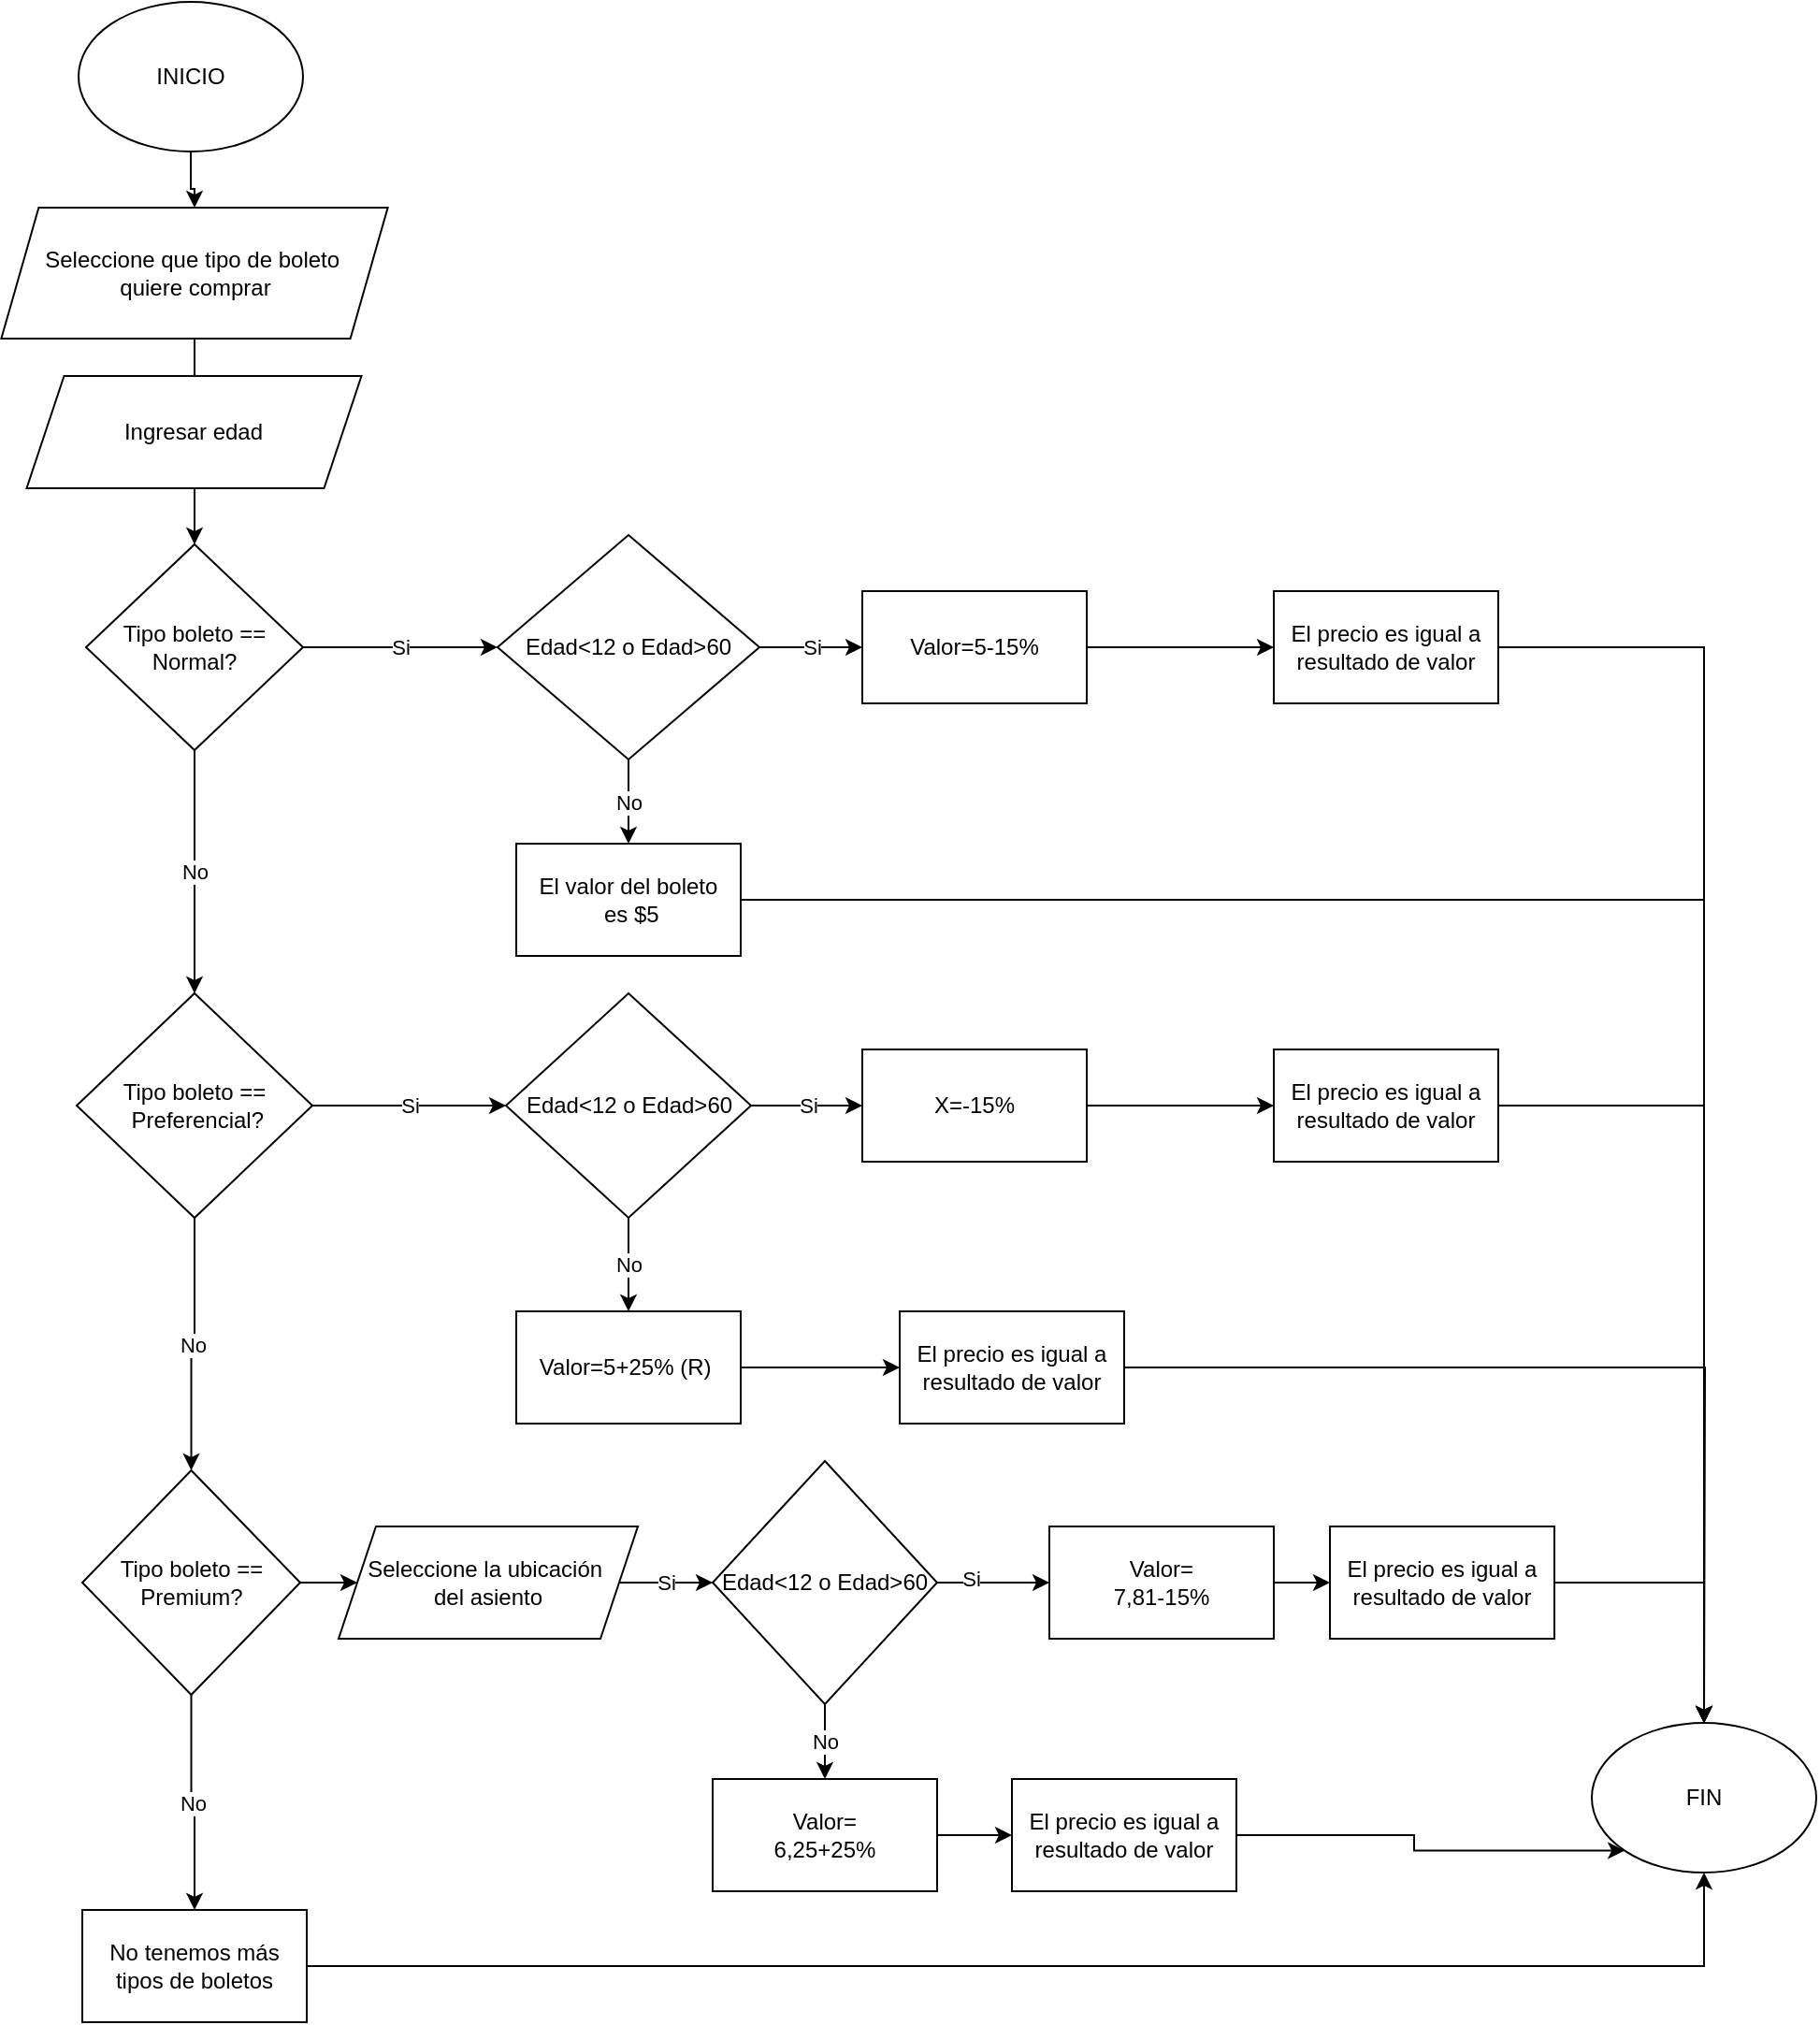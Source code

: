 <mxfile version="26.2.13">
  <diagram id="C5RBs43oDa-KdzZeNtuy" name="Page-1">
    <mxGraphModel dx="1917" dy="2297" grid="1" gridSize="10" guides="1" tooltips="1" connect="1" arrows="1" fold="1" page="1" pageScale="1" pageWidth="827" pageHeight="1169" math="0" shadow="0">
      <root>
        <mxCell id="WIyWlLk6GJQsqaUBKTNV-0" />
        <mxCell id="WIyWlLk6GJQsqaUBKTNV-1" parent="WIyWlLk6GJQsqaUBKTNV-0" />
        <mxCell id="-Jn-FNwRGWb72uAGuZ_4-42" value="" style="edgeStyle=orthogonalEdgeStyle;rounded=0;orthogonalLoop=1;jettySize=auto;html=1;" edge="1" parent="WIyWlLk6GJQsqaUBKTNV-1" source="-Jn-FNwRGWb72uAGuZ_4-0" target="-Jn-FNwRGWb72uAGuZ_4-11">
          <mxGeometry relative="1" as="geometry" />
        </mxCell>
        <mxCell id="-Jn-FNwRGWb72uAGuZ_4-0" value="INICIO" style="ellipse;whiteSpace=wrap;html=1;" vertex="1" parent="WIyWlLk6GJQsqaUBKTNV-1">
          <mxGeometry x="151" y="-20" width="120" height="80" as="geometry" />
        </mxCell>
        <mxCell id="-Jn-FNwRGWb72uAGuZ_4-4" value="" style="edgeStyle=orthogonalEdgeStyle;rounded=0;orthogonalLoop=1;jettySize=auto;html=1;exitX=0.5;exitY=1;exitDx=0;exitDy=0;" edge="1" parent="WIyWlLk6GJQsqaUBKTNV-1" source="-Jn-FNwRGWb72uAGuZ_4-11" target="-Jn-FNwRGWb72uAGuZ_4-3">
          <mxGeometry relative="1" as="geometry">
            <mxPoint x="213" y="280" as="sourcePoint" />
          </mxGeometry>
        </mxCell>
        <mxCell id="-Jn-FNwRGWb72uAGuZ_4-6" value="No" style="edgeStyle=orthogonalEdgeStyle;rounded=0;orthogonalLoop=1;jettySize=auto;html=1;" edge="1" parent="WIyWlLk6GJQsqaUBKTNV-1" source="-Jn-FNwRGWb72uAGuZ_4-3" target="-Jn-FNwRGWb72uAGuZ_4-5">
          <mxGeometry relative="1" as="geometry" />
        </mxCell>
        <mxCell id="-Jn-FNwRGWb72uAGuZ_4-10" value="Si" style="edgeStyle=orthogonalEdgeStyle;rounded=0;orthogonalLoop=1;jettySize=auto;html=1;entryX=0;entryY=0.5;entryDx=0;entryDy=0;" edge="1" parent="WIyWlLk6GJQsqaUBKTNV-1" source="-Jn-FNwRGWb72uAGuZ_4-3" target="-Jn-FNwRGWb72uAGuZ_4-13">
          <mxGeometry relative="1" as="geometry">
            <mxPoint x="339" y="380.0" as="targetPoint" />
          </mxGeometry>
        </mxCell>
        <mxCell id="-Jn-FNwRGWb72uAGuZ_4-3" value="Tipo boleto == Normal?" style="rhombus;whiteSpace=wrap;html=1;" vertex="1" parent="WIyWlLk6GJQsqaUBKTNV-1">
          <mxGeometry x="155" y="270" width="116" height="110" as="geometry" />
        </mxCell>
        <mxCell id="-Jn-FNwRGWb72uAGuZ_4-8" value="No" style="edgeStyle=orthogonalEdgeStyle;rounded=0;orthogonalLoop=1;jettySize=auto;html=1;" edge="1" parent="WIyWlLk6GJQsqaUBKTNV-1" source="-Jn-FNwRGWb72uAGuZ_4-5" target="-Jn-FNwRGWb72uAGuZ_4-7">
          <mxGeometry relative="1" as="geometry" />
        </mxCell>
        <mxCell id="-Jn-FNwRGWb72uAGuZ_4-19" value="Si" style="edgeStyle=orthogonalEdgeStyle;rounded=0;orthogonalLoop=1;jettySize=auto;html=1;" edge="1" parent="WIyWlLk6GJQsqaUBKTNV-1" source="-Jn-FNwRGWb72uAGuZ_4-5" target="-Jn-FNwRGWb72uAGuZ_4-18">
          <mxGeometry relative="1" as="geometry" />
        </mxCell>
        <mxCell id="-Jn-FNwRGWb72uAGuZ_4-5" value="Tipo boleto ==&lt;div&gt;&amp;nbsp;Preferencial?&lt;/div&gt;" style="rhombus;whiteSpace=wrap;html=1;" vertex="1" parent="WIyWlLk6GJQsqaUBKTNV-1">
          <mxGeometry x="150" y="510" width="126" height="120" as="geometry" />
        </mxCell>
        <mxCell id="-Jn-FNwRGWb72uAGuZ_4-26" value="Si" style="edgeStyle=orthogonalEdgeStyle;rounded=0;orthogonalLoop=1;jettySize=auto;html=1;exitX=1;exitY=0.5;exitDx=0;exitDy=0;" edge="1" parent="WIyWlLk6GJQsqaUBKTNV-1" source="-Jn-FNwRGWb72uAGuZ_4-38" target="-Jn-FNwRGWb72uAGuZ_4-25">
          <mxGeometry relative="1" as="geometry">
            <mxPoint x="450" y="800" as="sourcePoint" />
          </mxGeometry>
        </mxCell>
        <mxCell id="-Jn-FNwRGWb72uAGuZ_4-28" value="No" style="edgeStyle=orthogonalEdgeStyle;rounded=0;orthogonalLoop=1;jettySize=auto;html=1;" edge="1" parent="WIyWlLk6GJQsqaUBKTNV-1" source="-Jn-FNwRGWb72uAGuZ_4-7" target="-Jn-FNwRGWb72uAGuZ_4-27">
          <mxGeometry relative="1" as="geometry" />
        </mxCell>
        <mxCell id="-Jn-FNwRGWb72uAGuZ_4-35" value="" style="edgeStyle=orthogonalEdgeStyle;rounded=0;orthogonalLoop=1;jettySize=auto;html=1;entryX=0;entryY=0.5;entryDx=0;entryDy=0;" edge="1" parent="WIyWlLk6GJQsqaUBKTNV-1" source="-Jn-FNwRGWb72uAGuZ_4-7" target="-Jn-FNwRGWb72uAGuZ_4-38">
          <mxGeometry relative="1" as="geometry">
            <mxPoint x="351" y="800" as="targetPoint" />
          </mxGeometry>
        </mxCell>
        <mxCell id="-Jn-FNwRGWb72uAGuZ_4-7" value="Tipo boleto == Premium?" style="rhombus;whiteSpace=wrap;html=1;" vertex="1" parent="WIyWlLk6GJQsqaUBKTNV-1">
          <mxGeometry x="153" y="765" width="116.5" height="120" as="geometry" />
        </mxCell>
        <mxCell id="-Jn-FNwRGWb72uAGuZ_4-11" value="Seleccione que tipo de boleto&amp;nbsp;&lt;div&gt;quiere comprar&lt;/div&gt;" style="shape=parallelogram;perimeter=parallelogramPerimeter;whiteSpace=wrap;html=1;fixedSize=1;" vertex="1" parent="WIyWlLk6GJQsqaUBKTNV-1">
          <mxGeometry x="109.69" y="90" width="206.62" height="70" as="geometry" />
        </mxCell>
        <mxCell id="-Jn-FNwRGWb72uAGuZ_4-15" value="Si" style="edgeStyle=orthogonalEdgeStyle;rounded=0;orthogonalLoop=1;jettySize=auto;html=1;" edge="1" parent="WIyWlLk6GJQsqaUBKTNV-1" source="-Jn-FNwRGWb72uAGuZ_4-13" target="-Jn-FNwRGWb72uAGuZ_4-14">
          <mxGeometry relative="1" as="geometry" />
        </mxCell>
        <mxCell id="-Jn-FNwRGWb72uAGuZ_4-17" value="No" style="edgeStyle=orthogonalEdgeStyle;rounded=0;orthogonalLoop=1;jettySize=auto;html=1;" edge="1" parent="WIyWlLk6GJQsqaUBKTNV-1" source="-Jn-FNwRGWb72uAGuZ_4-13" target="-Jn-FNwRGWb72uAGuZ_4-16">
          <mxGeometry relative="1" as="geometry" />
        </mxCell>
        <mxCell id="-Jn-FNwRGWb72uAGuZ_4-13" value="Edad&amp;lt;12 o Edad&amp;gt;60" style="rhombus;whiteSpace=wrap;html=1;" vertex="1" parent="WIyWlLk6GJQsqaUBKTNV-1">
          <mxGeometry x="375" y="265" width="140" height="120" as="geometry" />
        </mxCell>
        <mxCell id="-Jn-FNwRGWb72uAGuZ_4-40" style="edgeStyle=orthogonalEdgeStyle;rounded=0;orthogonalLoop=1;jettySize=auto;html=1;entryX=0;entryY=0.5;entryDx=0;entryDy=0;" edge="1" parent="WIyWlLk6GJQsqaUBKTNV-1" source="-Jn-FNwRGWb72uAGuZ_4-14" target="-Jn-FNwRGWb72uAGuZ_4-44">
          <mxGeometry relative="1" as="geometry">
            <mxPoint x="750" y="325" as="targetPoint" />
          </mxGeometry>
        </mxCell>
        <mxCell id="-Jn-FNwRGWb72uAGuZ_4-14" value="&lt;div&gt;&lt;span style=&quot;background-color: transparent; color: light-dark(rgb(0, 0, 0), rgb(255, 255, 255));&quot;&gt;Valor=5-15%&lt;/span&gt;&lt;/div&gt;" style="whiteSpace=wrap;html=1;" vertex="1" parent="WIyWlLk6GJQsqaUBKTNV-1">
          <mxGeometry x="570" y="295" width="120" height="60" as="geometry" />
        </mxCell>
        <mxCell id="-Jn-FNwRGWb72uAGuZ_4-59" style="edgeStyle=orthogonalEdgeStyle;rounded=0;orthogonalLoop=1;jettySize=auto;html=1;exitX=1;exitY=0.5;exitDx=0;exitDy=0;entryX=0.5;entryY=0;entryDx=0;entryDy=0;" edge="1" parent="WIyWlLk6GJQsqaUBKTNV-1" source="-Jn-FNwRGWb72uAGuZ_4-16" target="-Jn-FNwRGWb72uAGuZ_4-24">
          <mxGeometry relative="1" as="geometry" />
        </mxCell>
        <mxCell id="-Jn-FNwRGWb72uAGuZ_4-16" value="El valor del boleto&lt;div&gt;&amp;nbsp;es $5&lt;/div&gt;" style="whiteSpace=wrap;html=1;" vertex="1" parent="WIyWlLk6GJQsqaUBKTNV-1">
          <mxGeometry x="385" y="430" width="120" height="60" as="geometry" />
        </mxCell>
        <mxCell id="-Jn-FNwRGWb72uAGuZ_4-21" value="Si" style="edgeStyle=orthogonalEdgeStyle;rounded=0;orthogonalLoop=1;jettySize=auto;html=1;" edge="1" parent="WIyWlLk6GJQsqaUBKTNV-1" source="-Jn-FNwRGWb72uAGuZ_4-18" target="-Jn-FNwRGWb72uAGuZ_4-20">
          <mxGeometry relative="1" as="geometry" />
        </mxCell>
        <mxCell id="-Jn-FNwRGWb72uAGuZ_4-23" value="No" style="edgeStyle=orthogonalEdgeStyle;rounded=0;orthogonalLoop=1;jettySize=auto;html=1;" edge="1" parent="WIyWlLk6GJQsqaUBKTNV-1" source="-Jn-FNwRGWb72uAGuZ_4-18" target="-Jn-FNwRGWb72uAGuZ_4-22">
          <mxGeometry relative="1" as="geometry" />
        </mxCell>
        <mxCell id="-Jn-FNwRGWb72uAGuZ_4-18" value="Edad&amp;lt;12 o Edad&amp;gt;60" style="rhombus;whiteSpace=wrap;html=1;" vertex="1" parent="WIyWlLk6GJQsqaUBKTNV-1">
          <mxGeometry x="379.5" y="510" width="131" height="120" as="geometry" />
        </mxCell>
        <mxCell id="-Jn-FNwRGWb72uAGuZ_4-46" value="" style="edgeStyle=orthogonalEdgeStyle;rounded=0;orthogonalLoop=1;jettySize=auto;html=1;" edge="1" parent="WIyWlLk6GJQsqaUBKTNV-1" source="-Jn-FNwRGWb72uAGuZ_4-20" target="-Jn-FNwRGWb72uAGuZ_4-45">
          <mxGeometry relative="1" as="geometry" />
        </mxCell>
        <mxCell id="-Jn-FNwRGWb72uAGuZ_4-20" value="&lt;span style=&quot;color: light-dark(rgb(0, 0, 0), rgb(255, 255, 255)); background-color: transparent;&quot;&gt;X=&lt;/span&gt;&lt;span style=&quot;background-color: transparent; color: light-dark(rgb(0, 0, 0), rgb(255, 255, 255));&quot;&gt;-15%&lt;/span&gt;" style="whiteSpace=wrap;html=1;" vertex="1" parent="WIyWlLk6GJQsqaUBKTNV-1">
          <mxGeometry x="570" y="540" width="120" height="60" as="geometry" />
        </mxCell>
        <mxCell id="-Jn-FNwRGWb72uAGuZ_4-58" style="edgeStyle=orthogonalEdgeStyle;rounded=0;orthogonalLoop=1;jettySize=auto;html=1;exitX=1;exitY=0.5;exitDx=0;exitDy=0;" edge="1" parent="WIyWlLk6GJQsqaUBKTNV-1" source="-Jn-FNwRGWb72uAGuZ_4-60">
          <mxGeometry relative="1" as="geometry">
            <mxPoint x="1020" y="900" as="targetPoint" />
          </mxGeometry>
        </mxCell>
        <mxCell id="-Jn-FNwRGWb72uAGuZ_4-22" value="Valor=&lt;span style=&quot;background-color: transparent; color: light-dark(rgb(0, 0, 0), rgb(255, 255, 255));&quot;&gt;5+25% (R)&amp;nbsp;&lt;/span&gt;" style="whiteSpace=wrap;html=1;" vertex="1" parent="WIyWlLk6GJQsqaUBKTNV-1">
          <mxGeometry x="385" y="680" width="120" height="60" as="geometry" />
        </mxCell>
        <mxCell id="-Jn-FNwRGWb72uAGuZ_4-24" value="FIN" style="ellipse;whiteSpace=wrap;html=1;" vertex="1" parent="WIyWlLk6GJQsqaUBKTNV-1">
          <mxGeometry x="960" y="900" width="120" height="80" as="geometry" />
        </mxCell>
        <mxCell id="-Jn-FNwRGWb72uAGuZ_4-30" value="" style="edgeStyle=orthogonalEdgeStyle;rounded=0;orthogonalLoop=1;jettySize=auto;html=1;" edge="1" parent="WIyWlLk6GJQsqaUBKTNV-1" source="-Jn-FNwRGWb72uAGuZ_4-25" target="-Jn-FNwRGWb72uAGuZ_4-29">
          <mxGeometry relative="1" as="geometry" />
        </mxCell>
        <mxCell id="-Jn-FNwRGWb72uAGuZ_4-33" value="Si" style="edgeLabel;html=1;align=center;verticalAlign=middle;resizable=0;points=[];" vertex="1" connectable="0" parent="-Jn-FNwRGWb72uAGuZ_4-30">
          <mxGeometry x="-0.423" y="2" relative="1" as="geometry">
            <mxPoint as="offset" />
          </mxGeometry>
        </mxCell>
        <mxCell id="-Jn-FNwRGWb72uAGuZ_4-32" value="No" style="edgeStyle=orthogonalEdgeStyle;rounded=0;orthogonalLoop=1;jettySize=auto;html=1;" edge="1" parent="WIyWlLk6GJQsqaUBKTNV-1" source="-Jn-FNwRGWb72uAGuZ_4-25" target="-Jn-FNwRGWb72uAGuZ_4-31">
          <mxGeometry relative="1" as="geometry" />
        </mxCell>
        <mxCell id="-Jn-FNwRGWb72uAGuZ_4-25" value="Edad&amp;lt;12 o Edad&amp;gt;60" style="rhombus;whiteSpace=wrap;html=1;" vertex="1" parent="WIyWlLk6GJQsqaUBKTNV-1">
          <mxGeometry x="490" y="760" width="120" height="130" as="geometry" />
        </mxCell>
        <mxCell id="-Jn-FNwRGWb72uAGuZ_4-43" style="edgeStyle=orthogonalEdgeStyle;rounded=0;orthogonalLoop=1;jettySize=auto;html=1;exitX=1;exitY=0.5;exitDx=0;exitDy=0;entryX=0.5;entryY=1;entryDx=0;entryDy=0;" edge="1" parent="WIyWlLk6GJQsqaUBKTNV-1" source="-Jn-FNwRGWb72uAGuZ_4-27" target="-Jn-FNwRGWb72uAGuZ_4-24">
          <mxGeometry relative="1" as="geometry" />
        </mxCell>
        <mxCell id="-Jn-FNwRGWb72uAGuZ_4-27" value="No tenemos más tipos de boletos" style="whiteSpace=wrap;html=1;" vertex="1" parent="WIyWlLk6GJQsqaUBKTNV-1">
          <mxGeometry x="153" y="1000" width="120" height="60" as="geometry" />
        </mxCell>
        <mxCell id="-Jn-FNwRGWb72uAGuZ_4-49" value="" style="edgeStyle=orthogonalEdgeStyle;rounded=0;orthogonalLoop=1;jettySize=auto;html=1;" edge="1" parent="WIyWlLk6GJQsqaUBKTNV-1" source="-Jn-FNwRGWb72uAGuZ_4-29" target="-Jn-FNwRGWb72uAGuZ_4-48">
          <mxGeometry relative="1" as="geometry" />
        </mxCell>
        <mxCell id="-Jn-FNwRGWb72uAGuZ_4-29" value="&lt;span style=&quot;background-color: transparent; color: light-dark(rgb(0, 0, 0), rgb(255, 255, 255));&quot;&gt;Valor=&lt;/span&gt;&lt;div&gt;&lt;span style=&quot;background-color: transparent; color: light-dark(rgb(0, 0, 0), rgb(255, 255, 255));&quot;&gt;7,81-15%&lt;/span&gt;&lt;/div&gt;" style="whiteSpace=wrap;html=1;" vertex="1" parent="WIyWlLk6GJQsqaUBKTNV-1">
          <mxGeometry x="670" y="795" width="120" height="60" as="geometry" />
        </mxCell>
        <mxCell id="-Jn-FNwRGWb72uAGuZ_4-51" value="" style="edgeStyle=orthogonalEdgeStyle;rounded=0;orthogonalLoop=1;jettySize=auto;html=1;entryX=0;entryY=0.5;entryDx=0;entryDy=0;" edge="1" parent="WIyWlLk6GJQsqaUBKTNV-1" source="-Jn-FNwRGWb72uAGuZ_4-31" target="-Jn-FNwRGWb72uAGuZ_4-52">
          <mxGeometry relative="1" as="geometry">
            <mxPoint x="660" y="940" as="targetPoint" />
          </mxGeometry>
        </mxCell>
        <mxCell id="-Jn-FNwRGWb72uAGuZ_4-31" value="Valor=&lt;br&gt;&lt;div&gt;6,25+25%&lt;/div&gt;" style="whiteSpace=wrap;html=1;" vertex="1" parent="WIyWlLk6GJQsqaUBKTNV-1">
          <mxGeometry x="490" y="930" width="120" height="60" as="geometry" />
        </mxCell>
        <mxCell id="-Jn-FNwRGWb72uAGuZ_4-38" value="Seleccione la ubicación&amp;nbsp;&lt;div&gt;del asiento&lt;/div&gt;" style="shape=parallelogram;perimeter=parallelogramPerimeter;whiteSpace=wrap;html=1;fixedSize=1;" vertex="1" parent="WIyWlLk6GJQsqaUBKTNV-1">
          <mxGeometry x="290" y="795" width="160" height="60" as="geometry" />
        </mxCell>
        <mxCell id="-Jn-FNwRGWb72uAGuZ_4-39" value="Ingresar edad" style="shape=parallelogram;perimeter=parallelogramPerimeter;whiteSpace=wrap;html=1;fixedSize=1;" vertex="1" parent="WIyWlLk6GJQsqaUBKTNV-1">
          <mxGeometry x="123.25" y="180" width="179" height="60" as="geometry" />
        </mxCell>
        <mxCell id="-Jn-FNwRGWb72uAGuZ_4-54" style="edgeStyle=orthogonalEdgeStyle;rounded=0;orthogonalLoop=1;jettySize=auto;html=1;exitX=1;exitY=0.5;exitDx=0;exitDy=0;" edge="1" parent="WIyWlLk6GJQsqaUBKTNV-1" source="-Jn-FNwRGWb72uAGuZ_4-44" target="-Jn-FNwRGWb72uAGuZ_4-24">
          <mxGeometry relative="1" as="geometry" />
        </mxCell>
        <mxCell id="-Jn-FNwRGWb72uAGuZ_4-44" value="El precio es igual a resultado de valor" style="rounded=0;whiteSpace=wrap;html=1;" vertex="1" parent="WIyWlLk6GJQsqaUBKTNV-1">
          <mxGeometry x="790" y="295" width="120" height="60" as="geometry" />
        </mxCell>
        <mxCell id="-Jn-FNwRGWb72uAGuZ_4-55" style="edgeStyle=orthogonalEdgeStyle;rounded=0;orthogonalLoop=1;jettySize=auto;html=1;exitX=1;exitY=0.5;exitDx=0;exitDy=0;entryX=0.5;entryY=0;entryDx=0;entryDy=0;" edge="1" parent="WIyWlLk6GJQsqaUBKTNV-1" source="-Jn-FNwRGWb72uAGuZ_4-45" target="-Jn-FNwRGWb72uAGuZ_4-24">
          <mxGeometry relative="1" as="geometry" />
        </mxCell>
        <mxCell id="-Jn-FNwRGWb72uAGuZ_4-45" value="El precio es igual a resultado de valor" style="whiteSpace=wrap;html=1;" vertex="1" parent="WIyWlLk6GJQsqaUBKTNV-1">
          <mxGeometry x="790" y="540" width="120" height="60" as="geometry" />
        </mxCell>
        <mxCell id="-Jn-FNwRGWb72uAGuZ_4-56" style="edgeStyle=orthogonalEdgeStyle;rounded=0;orthogonalLoop=1;jettySize=auto;html=1;exitX=1;exitY=0.5;exitDx=0;exitDy=0;entryX=0.5;entryY=0;entryDx=0;entryDy=0;" edge="1" parent="WIyWlLk6GJQsqaUBKTNV-1" source="-Jn-FNwRGWb72uAGuZ_4-48" target="-Jn-FNwRGWb72uAGuZ_4-24">
          <mxGeometry relative="1" as="geometry">
            <mxPoint x="1130" y="890" as="targetPoint" />
          </mxGeometry>
        </mxCell>
        <mxCell id="-Jn-FNwRGWb72uAGuZ_4-48" value="El precio es igual a resultado de valor" style="whiteSpace=wrap;html=1;" vertex="1" parent="WIyWlLk6GJQsqaUBKTNV-1">
          <mxGeometry x="820" y="795" width="120" height="60" as="geometry" />
        </mxCell>
        <mxCell id="-Jn-FNwRGWb72uAGuZ_4-57" style="edgeStyle=orthogonalEdgeStyle;rounded=0;orthogonalLoop=1;jettySize=auto;html=1;exitX=1;exitY=0.5;exitDx=0;exitDy=0;entryX=0;entryY=1;entryDx=0;entryDy=0;" edge="1" parent="WIyWlLk6GJQsqaUBKTNV-1" source="-Jn-FNwRGWb72uAGuZ_4-52" target="-Jn-FNwRGWb72uAGuZ_4-24">
          <mxGeometry relative="1" as="geometry" />
        </mxCell>
        <mxCell id="-Jn-FNwRGWb72uAGuZ_4-52" value="El precio es igual a resultado de valor" style="rounded=0;whiteSpace=wrap;html=1;" vertex="1" parent="WIyWlLk6GJQsqaUBKTNV-1">
          <mxGeometry x="650" y="930" width="120" height="60" as="geometry" />
        </mxCell>
        <mxCell id="-Jn-FNwRGWb72uAGuZ_4-61" value="" style="edgeStyle=orthogonalEdgeStyle;rounded=0;orthogonalLoop=1;jettySize=auto;html=1;exitX=1;exitY=0.5;exitDx=0;exitDy=0;" edge="1" parent="WIyWlLk6GJQsqaUBKTNV-1" source="-Jn-FNwRGWb72uAGuZ_4-22" target="-Jn-FNwRGWb72uAGuZ_4-60">
          <mxGeometry relative="1" as="geometry">
            <mxPoint x="1020" y="900" as="targetPoint" />
            <mxPoint x="505" y="710" as="sourcePoint" />
          </mxGeometry>
        </mxCell>
        <mxCell id="-Jn-FNwRGWb72uAGuZ_4-60" value="El precio es igual a resultado de valor" style="whiteSpace=wrap;html=1;" vertex="1" parent="WIyWlLk6GJQsqaUBKTNV-1">
          <mxGeometry x="590" y="680" width="120" height="60" as="geometry" />
        </mxCell>
      </root>
    </mxGraphModel>
  </diagram>
</mxfile>
